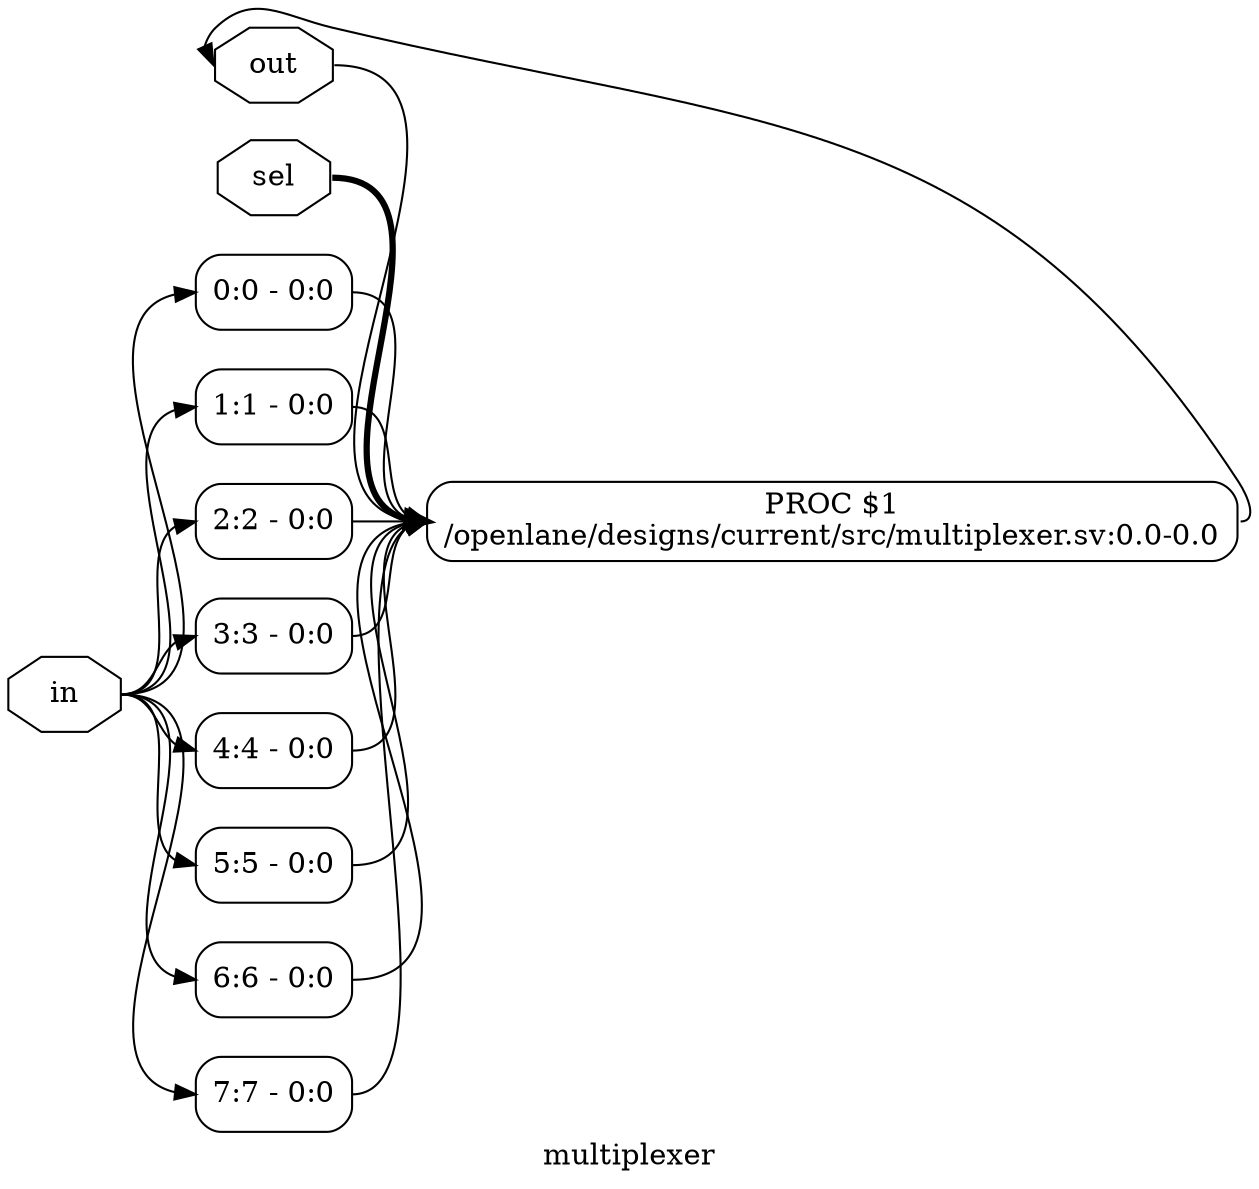 digraph "multiplexer" {
label="multiplexer";
rankdir="LR";
remincross=true;
n3 [ shape=octagon, label="out", color="black", fontcolor="black" ];
n4 [ shape=octagon, label="sel", color="black", fontcolor="black" ];
n5 [ shape=octagon, label="in", color="black", fontcolor="black" ];
x1 [ shape=record, style=rounded, label="<s0> 0:0 - 0:0 " ];
x2 [ shape=record, style=rounded, label="<s0> 1:1 - 0:0 " ];
x3 [ shape=record, style=rounded, label="<s0> 2:2 - 0:0 " ];
x4 [ shape=record, style=rounded, label="<s0> 3:3 - 0:0 " ];
x5 [ shape=record, style=rounded, label="<s0> 4:4 - 0:0 " ];
x6 [ shape=record, style=rounded, label="<s0> 5:5 - 0:0 " ];
x7 [ shape=record, style=rounded, label="<s0> 6:6 - 0:0 " ];
x8 [ shape=record, style=rounded, label="<s0> 7:7 - 0:0 " ];
p0 [shape=box, style=rounded, label="PROC $1\n/openlane/designs/current/src/multiplexer.sv:0.0-0.0"];
p0:e -> n3:w [color="black", label=""];
n3:e -> p0:w [color="black", label=""];
n4:e -> p0:w [color="black", style="setlinewidth(3)", label=""];
n5:e -> x1:s0:w [color="black", label=""];
n5:e -> x2:s0:w [color="black", label=""];
n5:e -> x3:s0:w [color="black", label=""];
n5:e -> x4:s0:w [color="black", label=""];
n5:e -> x5:s0:w [color="black", label=""];
n5:e -> x6:s0:w [color="black", label=""];
n5:e -> x7:s0:w [color="black", label=""];
n5:e -> x8:s0:w [color="black", label=""];
x1:e -> p0:w [color="black", label=""];
x2:e -> p0:w [color="black", label=""];
x3:e -> p0:w [color="black", label=""];
x4:e -> p0:w [color="black", label=""];
x5:e -> p0:w [color="black", label=""];
x6:e -> p0:w [color="black", label=""];
x7:e -> p0:w [color="black", label=""];
x8:e -> p0:w [color="black", label=""];
}
